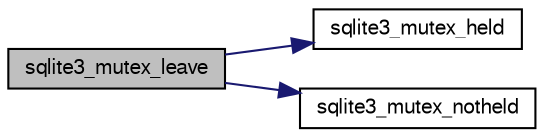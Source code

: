 digraph "sqlite3_mutex_leave"
{
  edge [fontname="FreeSans",fontsize="10",labelfontname="FreeSans",labelfontsize="10"];
  node [fontname="FreeSans",fontsize="10",shape=record];
  rankdir="LR";
  Node47921 [label="sqlite3_mutex_leave",height=0.2,width=0.4,color="black", fillcolor="grey75", style="filled", fontcolor="black"];
  Node47921 -> Node47922 [color="midnightblue",fontsize="10",style="solid",fontname="FreeSans"];
  Node47922 [label="sqlite3_mutex_held",height=0.2,width=0.4,color="black", fillcolor="white", style="filled",URL="$sqlite3_8c.html#acf77da68932b6bc163c5e68547ecc3e7"];
  Node47921 -> Node47923 [color="midnightblue",fontsize="10",style="solid",fontname="FreeSans"];
  Node47923 [label="sqlite3_mutex_notheld",height=0.2,width=0.4,color="black", fillcolor="white", style="filled",URL="$sqlite3_8c.html#a83967c837c1c000d3b5adcfaa688f5dc"];
}
